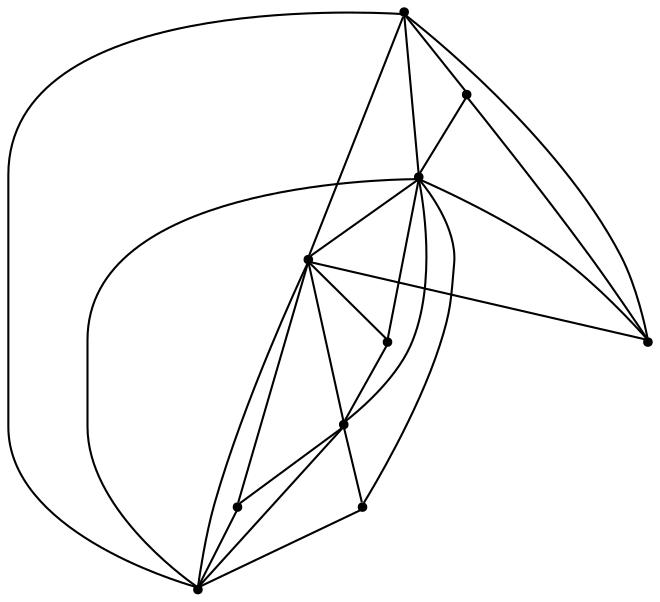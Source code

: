 graph {
  node [shape=point,comment="{\"directed\":false,\"doi\":\"10.1007/3-540-44541-2_32\",\"figure\":\"? (2)\"}"]

  v0 [pos="1331.300769338949,538.6000061035159"]
  v1 [pos="873.6973985862373,538.6000061035159"]
  v2 [pos="983.4722173802147,603.8499577840172"]
  v3 [pos="1211.523747891356,603.5999679565432"]
  v4 [pos="1093.997175141243,797.3499679565432"]
  v5 [pos="1093.997175141243,926.1000061035159"]
  v6 [pos="1122.7536786756496,687.1000035603844"]
  v7 [pos="1094.4972995822711,643.1000137329104"]
  v8 [pos="1065.9908423702145,687.3499933878583"]
  v9 [pos="1093.7470970225647,669.8500061035159"]

  v0 -- v1 [id="-1",pos="1331.300769338949,538.6000061035159 873.6973985862373,538.6000061035159 873.6973985862373,538.6000061035159 873.6973985862373,538.6000061035159"]
  v1 -- v5 [id="-2",pos="873.6973985862373,538.6000061035159 1093.997175141243,926.1000061035159 1093.997175141243,926.1000061035159 1093.997175141243,926.1000061035159"]
  v1 -- v2 [id="-3",pos="873.6973985862373,538.6000061035159 983.4722173802147,603.8499577840172 983.4722173802147,603.8499577840172 983.4722173802147,603.8499577840172"]
  v2 -- v5 [id="-4",pos="983.4722173802147,603.8499577840172 1093.997175141243,926.1000061035159 1093.997175141243,926.1000061035159 1093.997175141243,926.1000061035159"]
  v2 -- v9 [id="-5",pos="983.4722173802147,603.8499577840172 1093.7470970225647,669.8500061035159 1093.7470970225647,669.8500061035159 1093.7470970225647,669.8500061035159"]
  v9 -- v6 [id="-6",pos="1093.7470970225647,669.8500061035159 1122.7536786756496,687.1000035603844 1122.7536786756496,687.1000035603844 1122.7536786756496,687.1000035603844"]
  v2 -- v4 [id="-7",pos="983.4722173802147,603.8499577840172 1093.997175141243,797.3499679565432 1093.997175141243,797.3499679565432 1093.997175141243,797.3499679565432"]
  v2 -- v7 [id="-8",pos="983.4722173802147,603.8499577840172 1094.4972995822711,643.1000137329104 1094.4972995822711,643.1000137329104 1094.4972995822711,643.1000137329104"]
  v8 -- v9 [id="-9",pos="1065.9908423702145,687.3499933878583 1093.7470970225647,669.8500061035159 1093.7470970225647,669.8500061035159 1093.7470970225647,669.8500061035159"]
  v9 -- v3 [id="-10",pos="1093.7470970225647,669.8500061035159 1211.523747891356,603.5999679565432 1211.523747891356,603.5999679565432 1211.523747891356,603.5999679565432"]
  v8 -- v2 [id="-11",pos="1065.9908423702145,687.3499933878583 983.4722173802147,603.8499577840172 983.4722173802147,603.8499577840172 983.4722173802147,603.8499577840172"]
  v4 -- v9 [id="-12",pos="1093.997175141243,797.3499679565432 1093.7470970225647,669.8500061035159 1093.7470970225647,669.8500061035159 1093.7470970225647,669.8500061035159"]
  v9 -- v7 [id="-13",pos="1093.7470970225647,669.8500061035159 1094.4972995822711,643.1000137329104 1094.4972995822711,643.1000137329104 1094.4972995822711,643.1000137329104"]
  v4 -- v8 [id="-14",pos="1093.997175141243,797.3499679565432 1065.9908423702145,687.3499933878583 1065.9908423702145,687.3499933878583 1065.9908423702145,687.3499933878583"]
  v7 -- v3 [id="-15",pos="1094.4972995822711,643.1000137329104 1211.523747891356,603.5999679565432 1211.523747891356,603.5999679565432 1211.523747891356,603.5999679565432"]
  v4 -- v5 [id="-16",pos="1093.997175141243,797.3499679565432 1093.997175141243,926.1000061035159 1093.997175141243,926.1000061035159 1093.997175141243,926.1000061035159"]
  v4 -- v6 [id="-17",pos="1093.997175141243,797.3499679565432 1122.7536786756496,687.1000035603844 1122.7536786756496,687.1000035603844 1122.7536786756496,687.1000035603844"]
  v6 -- v3 [id="-18",pos="1122.7536786756496,687.1000035603844 1211.523747891356,603.5999679565432 1211.523747891356,603.5999679565432 1211.523747891356,603.5999679565432"]
  v3 -- v4 [id="-19",pos="1211.523747891356,603.5999679565432 1093.997175141243,797.3499679565432 1093.997175141243,797.3499679565432 1093.997175141243,797.3499679565432"]
  v3 -- v2 [id="-20",pos="1211.523747891356,603.5999679565432 983.4722173802147,603.8499577840172 983.4722173802147,603.8499577840172 983.4722173802147,603.8499577840172"]
  v0 -- v5 [id="-21",pos="1331.300769338949,538.6000061035159 1093.997175141243,926.1000061035159 1093.997175141243,926.1000061035159 1093.997175141243,926.1000061035159"]
  v0 -- v4 [id="-22",pos="1331.300769338949,538.6000061035159 1093.997175141243,797.3499679565432 1093.997175141243,797.3499679565432 1093.997175141243,797.3499679565432"]
  v0 -- v3 [id="-23",pos="1331.300769338949,538.6000061035159 1211.523747891356,603.5999679565432 1211.523747891356,603.5999679565432 1211.523747891356,603.5999679565432"]
  v0 -- v2 [id="-24",pos="1331.300769338949,538.6000061035159 983.4722173802147,603.8499577840172 983.4722173802147,603.8499577840172 983.4722173802147,603.8499577840172"]
}